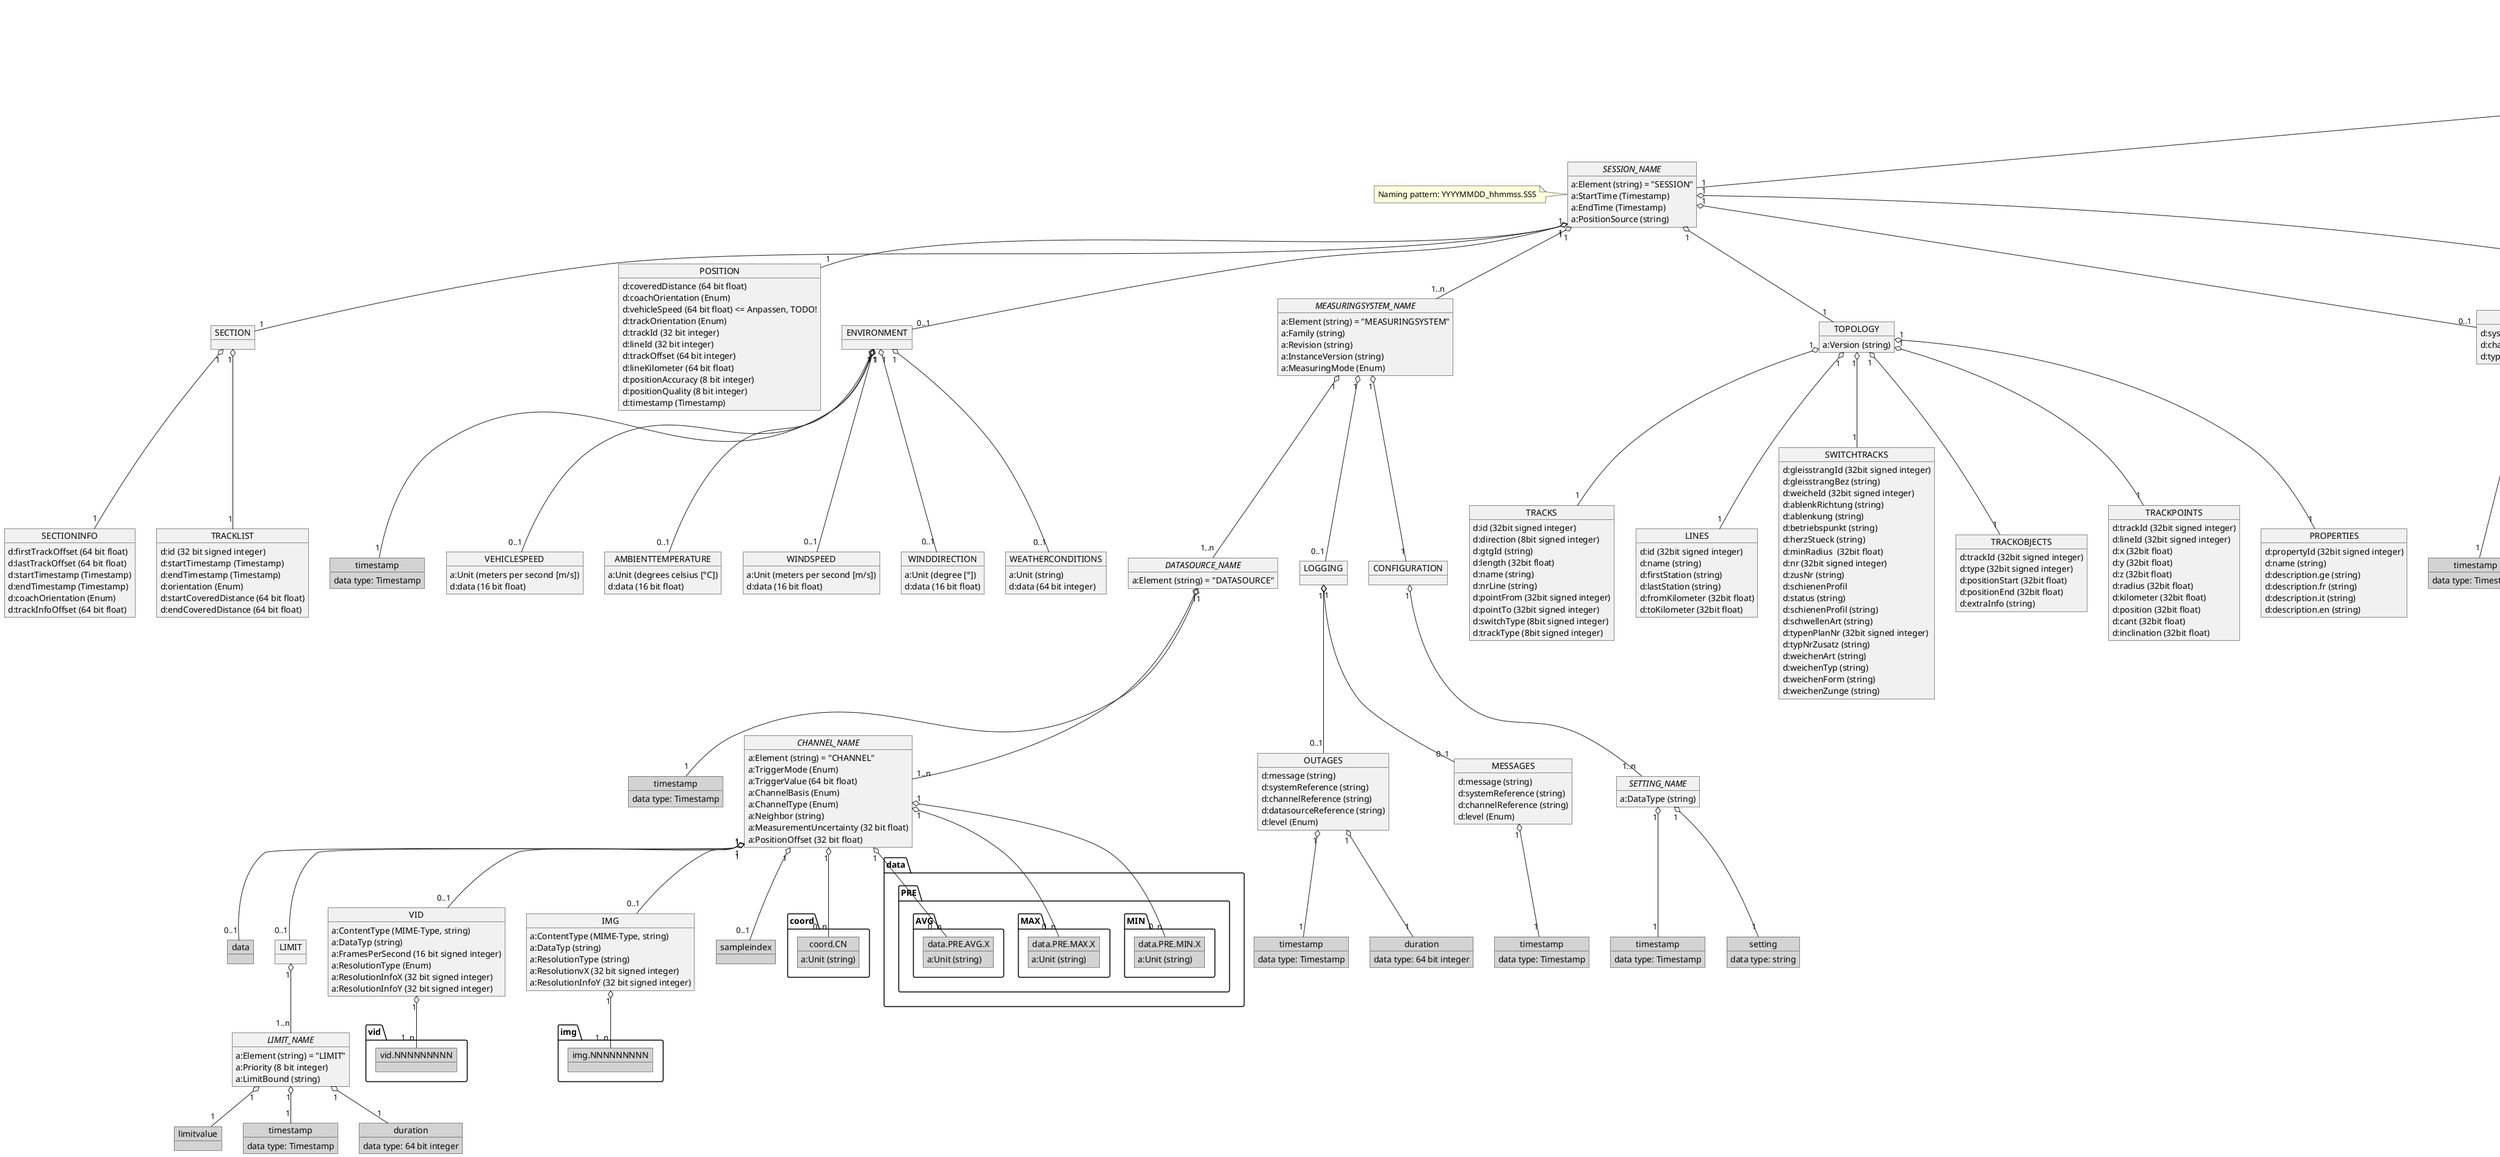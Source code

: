 ' Visit http://plantuml.com/ for more information!

@startuml rcm_dx_Structure

  object RCMDX {
    a:Major (16 bit integer)
    a:Minor (16 bit integer)
  }
 
  object PLATFORM {
    a:Name (Enum)
    a:VehicleNumber (string)
  }
  RCMDX "1" o-- "1" PLATFORM

  object DATAPROCESSING {
    a:Clearance (boolean)
  }
  RCMDX "1" o-- "0..1" DATAPROCESSING

  object PROCESSINGLOG {
    d:key (string)
    d:value (string)
  }
  DATAPROCESSING "1" o-- "0..1" PROCESSINGLOG

  object CLEARANCEINFORMATION {
    d:key (string)
    d:value (string)
  }
  DATAPROCESSING "1" o-- "0..1" CLEARANCEINFORMATION

  object "CONFIGURATION" as platform_config
  PLATFORM "1" o-- "1" platform_config

  object "//SETTING_NAME//" as platform_setting_name {
    a:DataType (string)
  }
  platform_config "1" o-- "1..n" platform_setting_name

  object "timestamp" as platform_setting_timestamp #LightGray {
    data type: Timestamp
  }
  platform_setting_name "1" o-- "1" platform_setting_timestamp

  object "setting" as platform_setting #LightGray {
    data type: string
  }
  platform_setting_name "1" o-- "1" platform_setting

  object "//SESSION_NAME//" as session_name {
    a:Element (string) = "SESSION"
    a:StartTime (Timestamp)
    a:EndTime (Timestamp)
    a:PositionSource (string)
  } 
  note left: Naming pattern: YYYYMMDD_hhmmss.SSS

  PLATFORM "1" o-- "1" session_name

  object SECTION 

  session_name "1" o-- "1" SECTION

  object SECTIONINFO {
    d:firstTrackOffset (64 bit float)
    d:lastTrackOffset (64 bit float)
    d:startTimestamp (Timestamp)
    d:endTimestamp (Timestamp)
    d:coachOrientation (Enum)
    d:trackInfoOffset (64 bit float)
  }
  SECTION "1" o-- "1" SECTIONINFO

  object TRACKLIST {
    d:id (32 bit signed integer)
    d:startTimestamp (Timestamp)
    d:endTimestamp (Timestamp)
    d:orientation (Enum)
    d:startCoveredDistance (64 bit float)
    d:endCoveredDistance (64 bit float)
  }
  SECTION "1" o-- "1" TRACKLIST
  
  object POSITION {
    d:coveredDistance (64 bit float)
    d:coachOrientation (Enum)
    d:vehicleSpeed (64 bit float) <= Anpassen, TODO!
    d:trackOrientation (Enum)
    d:trackId (32 bit integer)
    d:lineId (32 bit integer)
    d:trackOffset (64 bit integer)
    d:lineKilometer (64 bit float)
    d:positionAccuracy (8 bit integer)
    d:positionQuality (8 bit integer)
    d:timestamp (Timestamp)
  }
  session_name "1" o-- "1" POSITION

  object ENVIRONMENT
  session_name "1" o-- "0..1" ENVIRONMENT

  object "timestamp" as env_timestamp #LightGray {
    data type: Timestamp
  }
  ENVIRONMENT "1" o-- "1" env_timestamp

  object VEHICLESPEED {
    a:Unit (meters per second [m/s])
    d:data (16 bit float)
  }
  ENVIRONMENT "1" o-- "0..1" VEHICLESPEED

  object AMBIENTTEMPERATURE {
    a:Unit (degrees celsius [°C])
    d:data (16 bit float)
  }
  ENVIRONMENT "1" o-- "0..1" AMBIENTTEMPERATURE

  object WINDSPEED {
    a:Unit (meters per second [m/s])
    d:data (16 bit float)
  }
  ENVIRONMENT "1" o-- "0..1" WINDSPEED

  object WINDDIRECTION {
    a:Unit (degree [°])
    d:data (16 bit float)
  }
  ENVIRONMENT "1" o-- "0..1" WINDDIRECTION

  object WEATHERCONDITIONS {
    a:Unit (string)
    d:data (64 bit integer)
  }
  ENVIRONMENT "1" o-- "0..1" WEATHERCONDITIONS

  object "//MEASURINGSYSTEM_NAME//" as MEASURINGSYSTEM {
    a:Element (string) = "MEASURINGSYSTEM"
    a:Family (string)
    a:Revision (string)
    a:InstanceVersion (string)
    a:MeasuringMode (Enum) 
  }

  session_name "1" o-- "1..n" MEASURINGSYSTEM

  object "//DATASOURCE_NAME//" as DATASOURCE {
    a:Element (string) = "DATASOURCE"
  }
  MEASURINGSYSTEM "1" o-- "1..n" DATASOURCE

  object "timestamp" as ds_timestamp #LightGray {
    data type: Timestamp
  }
  DATASOURCE "1" o-- "1" ds_timestamp

  object "//CHANNEL_NAME//" as CHANNEL {
    a:Element (string) = "CHANNEL"
    a:TriggerMode (Enum)
    a:TriggerValue (64 bit float)
    a:ChannelBasis (Enum)
    a:ChannelType (Enum)
    a:Neighbor (string)
    a:MeasurementUncertainty (32 bit float)
    a:PositionOffset (32 bit float)
  }
  DATASOURCE "1" o-- "1..n" CHANNEL

  object "data" as channel_data #LightGray
  CHANNEL "1" o-- "0..1" channel_data

  object LOGGING
  MEASURINGSYSTEM "1" o-- "0..1" LOGGING
  
  object OUTAGES {
    d:message (string)
    d:systemReference (string)
    d:channelReference (string)
    d:datasourceReference (string)
    d:level (Enum)
  }
  LOGGING "1" o-- "0..1" OUTAGES

  object "timestamp" as out_timestamp #LightGray {
    data type: Timestamp
  }
  object "duration" as out_duration #LightGray {
    data type: 64 bit integer
  }
  OUTAGES "1" o-- "1" out_timestamp
  OUTAGES "1" o-- "1" out_duration

  object MESSAGES {
    d:message (string)
    d:systemReference (string)
    d:channelReference (string)
    d:level (Enum)
  }
  LOGGING "1" o-- "0..1" MESSAGES

  object "timestamp" as msg_timestamp #LightGray {
    data type: Timestamp
  }
  MESSAGES "1" o-- "1" msg_timestamp

  object TOPOLOGY {
    a:Version (string)
  }

  session_name "1" o-- "1" TOPOLOGY 

  object TRACKS {
    d:id (32bit signed integer)
    d:direction (8bit signed integer)
    d:gtgId (string)
    d:length (32bit float)
    d:name (string)
    d:nrLine (string)
    d:pointFrom (32bit signed integer)
    d:pointTo (32bit signed integer)
    d:switchType (8bit signed integer)
    d:trackType (8bit signed integer)
  }
  TOPOLOGY "1" o-- "1" TRACKS

  object LINES {
    d:id (32bit signed integer)
    d:name (string)
    d:firstStation (string)
    d:lastStation (string)
    d:fromKilometer (32bit float)
    d:toKilometer (32bit float)
  }
  TOPOLOGY "1" o-- "1" LINES

  object SWITCHTRACKS {
    d:gleisstrangId (32bit signed integer)
    d:gleisstrangBez (string)
    d:weicheId (32bit signed integer)
    d:ablenkRichtung (string)
    d:ablenkung (string)
    d:betriebspunkt (string)
    d:herzStueck (string)
    d:minRadius  (32bit float)
    d:nr (32bit signed integer)
    d:zusNr (string)
    d:schienenProfil
    d:status (string)
    d:schienenProfil (string)
    d:schwellenArt (string)
    d:typenPlanNr (32bit signed integer)
    d:typNrZusatz (string)
    d:weichenArt (string)
    d:weichenTyp (string)
    d:weichenForm (string)
    d:weichenZunge (string)
  }
  TOPOLOGY "1" o-- "1" SWITCHTRACKS
  
  object TRACKOBJECTS {
    d:trackId (32bit signed integer)
    d:type (32bit signed integer)
    d:positionStart (32bit float)
    d:positionEnd (32bit float)
    d:extraInfo (string)
  }
  TOPOLOGY "1" o-- "1" TRACKOBJECTS

  object TRACKPOINTS {
    d:trackId (32bit signed integer)
    d:lineId (32bit signed integer)
    d:x (32bit float)
    d:y (32bit float)
    d:z (32bit float)
    d:radius (32bit float)
    d:kilometer (32bit float)
    d:position (32bit float)
    d:cant (32bit float)
    d:inclination (32bit float)
  }
  TOPOLOGY "1" o-- "1" TRACKPOINTS

  object PROPERTIES {
    d:propertyId (32bit signed integer)
    d:name (string)
    d:description.ge (string)
    d:description.fr (string)
    d:description.it (string)
    d:description.en (string)
  }
  TOPOLOGY "1" o-- "1" PROPERTIES

  object EVENT {
    d:systemReference (string)
    d:channelReference (string)
    d:type (string)
  }
  session_name "1" o-- "0..1" EVENT

  object "timestamp" as event_timestamp #LightGray {
    data type: Timestamp
  }

  object "duration" as event_duration #LightGray {
    data type: 64 bit integer
  }

  EVENT "1" o-- "1" event_timestamp
  EVENT "1" o-- "1" event_duration

  object "data" as event_data #LightGray {
    data type: string (XML)
  }
  EVENT "1" o-- "1" event_data

  object RECORD {
    d:type (string)
    d:systemReference (string)
    d:channelReference (string)
  }

  session_name "1" o-- "0..1" RECORD
  object "timestamp" as record_timestamp #LightGray {
    data type: Timestamp
  }
  object "duration" as record_duration #LightGray {
    data type: 64 bit integer
  }

  object "data" as record_data #LightGray {
    data type: string (XML)
  }

  RECORD "1" o-- "1" record_timestamp
  RECORD "1" o-- "1" record_duration
  RECORD "1" o-- "1" record_data

  object "CONFIGURATION" as ms_config
  MEASURINGSYSTEM "1" o-- "1" ms_config

  object "//SETTING_NAME//" as setting_name {
    a:DataType (string)
  }
  ms_config "1" o-- "1..n" setting_name

  object "timestamp" as setting_timestamp #LightGray {
    data type: Timestamp
  }
  setting_name "1" o-- "1" setting_timestamp

  object "setting" as setting #LightGray {
    data type: string
  }
  setting_name "1" o-- "1" setting

  object LIMIT

  object "//LIMIT_NAME//" as limit_name {
    a:Element (string) = "LIMIT"
    a:Priority (8 bit integer)
    a:LimitBound (string)
  }
  object limitvalue #LightGray

  object VID {
    a:ContentType (MIME-Type, string)
    a:DataTyp (string)
    a:FramesPerSecond (16 bit signed integer)
    a:ResolutionType (Enum)
    a:ResolutionInfoX (32 bit signed integer)
    a:ResolutionInfoY (32 bit signed integer)
  }
  object vid.NNNNNNNNN #LightGray

  object IMG {
    a:ContentType (MIME-Type, string)
    a:DataTyp (string)
    a:ResolutionType (string)
    a:ResolutionvX (32 bit signed integer)
    a:ResolutionInfoY (32 bit signed integer)
  }
  object img.NNNNNNNNN #LightGray

  object sampleindex #LightGray
  
  object coord.CN #LightGray {
    a:Unit (string)
  }

  CHANNEL "1" o-- "0..1" LIMIT
  LIMIT "1" o-- "1..n" limit_name

  object "timestamp" as limit_timestamp #LightGray {
    data type: Timestamp
  }
  object "duration" as limit_duration #LightGray {
    data type: 64 bit integer
  }

  limit_name "1" o-- "1" limit_timestamp
  limit_name "1" o-- "1" limit_duration
  limit_name "1" o-- "1" limitvalue

  CHANNEL "1" o-- "0..1" sampleindex
  CHANNEL "1" o-- "0..n" coord.CN

  CHANNEL "1" o-- "0..1" VID
  CHANNEL "1" o-- "0..1" IMG

  IMG "1" o-- "1..n" img.NNNNNNNNN
  VID "1" o-- "1..n" vid.NNNNNNNNN
  
  object data.PRE.MIN.X #LightGray {
    a:Unit (string)
  }

  object data.PRE.MAX.X #LightGray {
    a:Unit (string)
  }

  object data.PRE.AVG.X #LightGray {
    a:Unit (string)
  }

  CHANNEL "1" o-- "0..n" data.PRE.MIN.X
  CHANNEL "1" o-- "0..n" data.PRE.MAX.X
  CHANNEL "1" o-- "0..n" data.PRE.AVG.X

@enduml